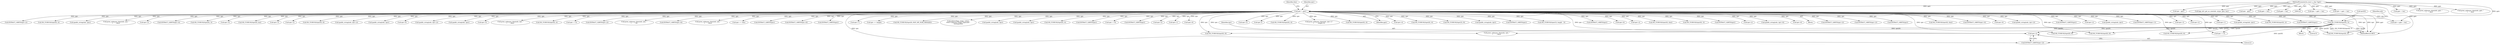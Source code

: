 digraph "0_tcpdump_50a44b6b8e4f7c127440dbd4239cf571945cc1e7@pointer" {
"1002436" [label="(Call,tptr+2)"];
"1002412" [label="(Call,ND_TCHECK2(tptr[0], 5))"];
"1000142" [label="(Call,tptr = pptr)"];
"1000128" [label="(MethodParameterIn,const u_char *pptr)"];
"1002509" [label="(Call,ND_TCHECK2(tptr[0], 8))"];
"1000142" [label="(Call,tptr = pptr)"];
"1002198" [label="(Call,EXTRACT_16BITS(tptr+2))"];
"1001649" [label="(Call,EXTRACT_16BITS(tptr))"];
"1001625" [label="(Call,tptr = pptr + len)"];
"1001073" [label="(Call,ND_TCHECK2(tptr[0], tlen))"];
"1002361" [label="(Call,EXTRACT_16BITS(tptr+4))"];
"1002329" [label="(Call,tptr+6)"];
"1002288" [label="(Call,ipaddr_string(ndo, tptr+2))"];
"1002664" [label="(Call,EXTRACT_32BITS(tptr))"];
"1002290" [label="(Call,tptr+2)"];
"1002540" [label="(Call,ipaddr_string(ndo, tptr))"];
"1002585" [label="(Call,EXTRACT_16BITS(tptr+1))"];
"1002358" [label="(Call,tptr+3)"];
"1002373" [label="(Call,tptr+2)"];
"1002586" [label="(Call,tptr+1)"];
"1000331" [label="(Call,ipaddr_string(ndo, tptr))"];
"1002155" [label="(Call,ND_TCHECK2(tptr[0], 2))"];
"1002844" [label="(Call,EXTRACT_32BITS(tptr))"];
"1002372" [label="(Call,EXTRACT_16BITS(tptr+2))"];
"1000486" [label="(Call,ND_TCHECK2(tptr[0], 4))"];
"1000567" [label="(Call,ipaddr_string(ndo, tptr))"];
"1002437" [label="(Identifier,tptr)"];
"1001617" [label="(Call,print_unknown_data(ndo, tptr, \"\n\t    \", tlen))"];
"1002247" [label="(Call,tptr+2)"];
"1002203" [label="(Call,EXTRACT_32BITS(tptr+4))"];
"1000615" [label="(Call,ND_TCHECK2(tptr[0], 3))"];
"1002209" [label="(Call,tptr+4)"];
"1000385" [label="(Call,ND_TCHECK2(tptr[0], len))"];
"1002629" [label="(Call,tptr+3)"];
"1002123" [label="(Call,tptr = pptr + len)"];
"1002225" [label="(Call,tptr+2)"];
"1002419" [label="(Identifier,ndo)"];
"1000445" [label="(Call,ND_TCHECK2(tptr[0], 8))"];
"1002302" [label="(Call,ipaddr_string(ndo, tptr+2))"];
"1002483" [label="(Call,ipaddr_string(ndo, tptr))"];
"1002251" [label="(Call,tptr+6)"];
"1002223" [label="(Call,ipaddr_string(ndo, tptr+2))"];
"1001627" [label="(Call,pptr + len)"];
"1002905" [label="(Call,print_unknown_data(ndo, pptr, \"\n\t    \", len))"];
"1002520" [label="(Call,ipaddr_string(ndo, tptr))"];
"1002204" [label="(Call,tptr+4)"];
"1001092" [label="(Call,print_unknown_data(ndo, tptr, \"\n\t    \", tlen))"];
"1000557" [label="(Call,ND_TCHECK2(tptr[0], 4))"];
"1000542" [label="(Call,tptr +=4)"];
"1000128" [label="(MethodParameterIn,const u_char *pptr)"];
"1002412" [label="(Call,ND_TCHECK2(tptr[0], 5))"];
"1002246" [label="(Call,EXTRACT_32BITS(tptr+2))"];
"1002382" [label="(Call,print_unknown_data(ndo, tptr, \"\n\t      \", 8))"];
"1002228" [label="(Call,EXTRACT_16BITS(tptr+6))"];
"1000143" [label="(Identifier,tptr)"];
"1002435" [label="(Call,EXTRACT_24BITS(tptr+2))"];
"1000682" [label="(Call,print_unknown_data(ndo, tptr, \"\n\t    \", tlen))"];
"1001097" [label="(Call,tptr += tlen)"];
"1000426" [label="(Call,EXTRACT_32BITS(tptr))"];
"1002250" [label="(Call,EXTRACT_16BITS(tptr+6))"];
"1002162" [label="(Call,EXTRACT_16BITS(tptr))"];
"1002319" [label="(Call,tptr+7)"];
"1002636" [label="(Call,tptr += length)"];
"1001642" [label="(Call,ND_TCHECK2(tptr[0], BGP_MP_NLRI_MINSIZE))"];
"1002886" [label="(Call,print_unknown_data(ndo, pptr, \"\n\t    \", len))"];
"1000170" [label="(Call,tok2str(bgp_origin_values,\n\t\t\t\t\t\t\"Unknown Origin Typecode\",\n\t\t\t\t\t\ttptr[0]))"];
"1000598" [label="(Call,ipaddr_string(ndo, tptr))"];
"1000206" [label="(Call,tptr < pptr + len)"];
"1002462" [label="(Call,ipaddr_string(ndo, tptr))"];
"1000347" [label="(Call,ND_TCHECK2(tptr[0], 4))"];
"1000493" [label="(Call,EXTRACT_32BITS(tptr))"];
"1002391" [label="(Call,tptr +=8)"];
"1000357" [label="(Call,EXTRACT_32BITS(tptr))"];
"1002451" [label="(Call,ND_TCHECK2(tptr[0], 8))"];
"1001696" [label="(Call,tptr - pptr)"];
"1002199" [label="(Call,tptr+2)"];
"1002556" [label="(Call,print_unknown_data(ndo, tptr, \"\n\t      \", tlen))"];
"1002402" [label="(Call,tptr+1)"];
"1002312" [label="(Call,tptr+6)"];
"1002915" [label="(MethodReturn,RET)"];
"1002438" [label="(Literal,2)"];
"1002304" [label="(Call,tptr+2)"];
"1002095" [label="(Call,tptr-3)"];
"1002436" [label="(Call,tptr+2)"];
"1002416" [label="(Literal,5)"];
"1000587" [label="(Call,ND_TCHECK2(tptr[0], 4))"];
"1000146" [label="(Identifier,tlen)"];
"1002627" [label="(Call,print_unknown_data(ndo, tptr+3,\"\n\t      \", length-3))"];
"1002644" [label="(Call,ND_TCHECK2(tptr[0], 4))"];
"1000144" [label="(Identifier,pptr)"];
"1002362" [label="(Call,tptr+4)"];
"1000321" [label="(Call,ND_TCHECK2(tptr[0], 4))"];
"1002613" [label="(Call,ND_TCHECK2(tptr[3], 8))"];
"1000200" [label="(Call,bgp_attr_get_as_size(ndo, atype, pptr, len))"];
"1002503" [label="(Call,ipaddr_string(ndo, tptr))"];
"1002529" [label="(Call,ND_TCHECK2(tptr[0], 8))"];
"1000622" [label="(Call,EXTRACT_16BITS(tptr))"];
"1001170" [label="(Call,tptr - pptr)"];
"1002602" [label="(Call,ND_TCHECK2(tptr[3], length - 3))"];
"1002472" [label="(Call,ND_TCHECK2(tptr[0], 8))"];
"1002440" [label="(Call,tptr +=5)"];
"1002493" [label="(Call,ND_TCHECK2(tptr[0], 4))"];
"1000406" [label="(Call,EXTRACT_16BITS(tptr))"];
"1002335" [label="(Call,tptr+6)"];
"1002353" [label="(Call,tptr+2)"];
"1000663" [label="(Call,ND_TCHECK2(tptr[0], tlen))"];
"1002413" [label="(Call,tptr[0])"];
"1002125" [label="(Call,pptr + len)"];
"1002566" [label="(Call,ND_TCHECK2(tptr[0], 3))"];
"1000461" [label="(Call,EXTRACT_32BITS(tptr))"];
"1002261" [label="(Call,tptr+2)"];
"1002396" [label="(Block,)"];
"1002207" [label="(Call,ipaddr_string(ndo, tptr+4))"];
"1002229" [label="(Call,tptr+6)"];
"1000130" [label="(Block,)"];
"1002260" [label="(Call,EXTRACT_32BITS(tptr+2))"];
"1000208" [label="(Call,pptr + len)"];
"1002436" -> "1002435"  [label="AST: "];
"1002436" -> "1002438"  [label="CFG: "];
"1002437" -> "1002436"  [label="AST: "];
"1002438" -> "1002436"  [label="AST: "];
"1002435" -> "1002436"  [label="CFG: "];
"1002412" -> "1002436"  [label="DDG: tptr[0]"];
"1000142" -> "1002436"  [label="DDG: tptr"];
"1002412" -> "1002396"  [label="AST: "];
"1002412" -> "1002416"  [label="CFG: "];
"1002413" -> "1002412"  [label="AST: "];
"1002416" -> "1002412"  [label="AST: "];
"1002419" -> "1002412"  [label="CFG: "];
"1002412" -> "1002915"  [label="DDG: tptr[0]"];
"1002412" -> "1002915"  [label="DDG: ND_TCHECK2(tptr[0], 5)"];
"1000142" -> "1002412"  [label="DDG: tptr"];
"1002412" -> "1002435"  [label="DDG: tptr[0]"];
"1002412" -> "1002440"  [label="DDG: tptr[0]"];
"1002412" -> "1002451"  [label="DDG: tptr[0]"];
"1002412" -> "1002472"  [label="DDG: tptr[0]"];
"1002412" -> "1002493"  [label="DDG: tptr[0]"];
"1002412" -> "1002509"  [label="DDG: tptr[0]"];
"1002412" -> "1002529"  [label="DDG: tptr[0]"];
"1002412" -> "1002556"  [label="DDG: tptr[0]"];
"1000142" -> "1000130"  [label="AST: "];
"1000142" -> "1000144"  [label="CFG: "];
"1000143" -> "1000142"  [label="AST: "];
"1000144" -> "1000142"  [label="AST: "];
"1000146" -> "1000142"  [label="CFG: "];
"1000142" -> "1002915"  [label="DDG: pptr"];
"1000142" -> "1002915"  [label="DDG: tptr"];
"1000128" -> "1000142"  [label="DDG: pptr"];
"1000142" -> "1000170"  [label="DDG: tptr"];
"1000142" -> "1000206"  [label="DDG: tptr"];
"1000142" -> "1000321"  [label="DDG: tptr"];
"1000142" -> "1000331"  [label="DDG: tptr"];
"1000142" -> "1000347"  [label="DDG: tptr"];
"1000142" -> "1000357"  [label="DDG: tptr"];
"1000142" -> "1000385"  [label="DDG: tptr"];
"1000142" -> "1000406"  [label="DDG: tptr"];
"1000142" -> "1000426"  [label="DDG: tptr"];
"1000142" -> "1000445"  [label="DDG: tptr"];
"1000142" -> "1000461"  [label="DDG: tptr"];
"1000142" -> "1000486"  [label="DDG: tptr"];
"1000142" -> "1000493"  [label="DDG: tptr"];
"1000142" -> "1000542"  [label="DDG: tptr"];
"1000142" -> "1000557"  [label="DDG: tptr"];
"1000142" -> "1000567"  [label="DDG: tptr"];
"1000142" -> "1000587"  [label="DDG: tptr"];
"1000142" -> "1000598"  [label="DDG: tptr"];
"1000142" -> "1000615"  [label="DDG: tptr"];
"1000142" -> "1000622"  [label="DDG: tptr"];
"1000142" -> "1000663"  [label="DDG: tptr"];
"1000142" -> "1000682"  [label="DDG: tptr"];
"1000142" -> "1001073"  [label="DDG: tptr"];
"1000142" -> "1001092"  [label="DDG: tptr"];
"1000142" -> "1001097"  [label="DDG: tptr"];
"1000142" -> "1001617"  [label="DDG: tptr"];
"1000142" -> "1001642"  [label="DDG: tptr"];
"1000142" -> "1001649"  [label="DDG: tptr"];
"1000142" -> "1002095"  [label="DDG: tptr"];
"1000142" -> "1002155"  [label="DDG: tptr"];
"1000142" -> "1002162"  [label="DDG: tptr"];
"1000142" -> "1002198"  [label="DDG: tptr"];
"1000142" -> "1002199"  [label="DDG: tptr"];
"1000142" -> "1002203"  [label="DDG: tptr"];
"1000142" -> "1002204"  [label="DDG: tptr"];
"1000142" -> "1002207"  [label="DDG: tptr"];
"1000142" -> "1002209"  [label="DDG: tptr"];
"1000142" -> "1002223"  [label="DDG: tptr"];
"1000142" -> "1002225"  [label="DDG: tptr"];
"1000142" -> "1002228"  [label="DDG: tptr"];
"1000142" -> "1002229"  [label="DDG: tptr"];
"1000142" -> "1002246"  [label="DDG: tptr"];
"1000142" -> "1002247"  [label="DDG: tptr"];
"1000142" -> "1002250"  [label="DDG: tptr"];
"1000142" -> "1002251"  [label="DDG: tptr"];
"1000142" -> "1002260"  [label="DDG: tptr"];
"1000142" -> "1002261"  [label="DDG: tptr"];
"1000142" -> "1002288"  [label="DDG: tptr"];
"1000142" -> "1002290"  [label="DDG: tptr"];
"1000142" -> "1002302"  [label="DDG: tptr"];
"1000142" -> "1002304"  [label="DDG: tptr"];
"1000142" -> "1002312"  [label="DDG: tptr"];
"1000142" -> "1002319"  [label="DDG: tptr"];
"1000142" -> "1002329"  [label="DDG: tptr"];
"1000142" -> "1002335"  [label="DDG: tptr"];
"1000142" -> "1002353"  [label="DDG: tptr"];
"1000142" -> "1002358"  [label="DDG: tptr"];
"1000142" -> "1002361"  [label="DDG: tptr"];
"1000142" -> "1002362"  [label="DDG: tptr"];
"1000142" -> "1002372"  [label="DDG: tptr"];
"1000142" -> "1002373"  [label="DDG: tptr"];
"1000142" -> "1002382"  [label="DDG: tptr"];
"1000142" -> "1002391"  [label="DDG: tptr"];
"1000142" -> "1002402"  [label="DDG: tptr"];
"1000142" -> "1002435"  [label="DDG: tptr"];
"1000142" -> "1002440"  [label="DDG: tptr"];
"1000142" -> "1002451"  [label="DDG: tptr"];
"1000142" -> "1002462"  [label="DDG: tptr"];
"1000142" -> "1002472"  [label="DDG: tptr"];
"1000142" -> "1002483"  [label="DDG: tptr"];
"1000142" -> "1002493"  [label="DDG: tptr"];
"1000142" -> "1002503"  [label="DDG: tptr"];
"1000142" -> "1002509"  [label="DDG: tptr"];
"1000142" -> "1002520"  [label="DDG: tptr"];
"1000142" -> "1002529"  [label="DDG: tptr"];
"1000142" -> "1002540"  [label="DDG: tptr"];
"1000142" -> "1002556"  [label="DDG: tptr"];
"1000142" -> "1002566"  [label="DDG: tptr"];
"1000142" -> "1002585"  [label="DDG: tptr"];
"1000142" -> "1002586"  [label="DDG: tptr"];
"1000142" -> "1002602"  [label="DDG: tptr"];
"1000142" -> "1002613"  [label="DDG: tptr"];
"1000142" -> "1002627"  [label="DDG: tptr"];
"1000142" -> "1002629"  [label="DDG: tptr"];
"1000142" -> "1002636"  [label="DDG: tptr"];
"1000142" -> "1002644"  [label="DDG: tptr"];
"1000142" -> "1002664"  [label="DDG: tptr"];
"1000142" -> "1002844"  [label="DDG: tptr"];
"1000128" -> "1000125"  [label="AST: "];
"1000128" -> "1002915"  [label="DDG: pptr"];
"1000128" -> "1000200"  [label="DDG: pptr"];
"1000128" -> "1000206"  [label="DDG: pptr"];
"1000128" -> "1000208"  [label="DDG: pptr"];
"1000128" -> "1001170"  [label="DDG: pptr"];
"1000128" -> "1001625"  [label="DDG: pptr"];
"1000128" -> "1001627"  [label="DDG: pptr"];
"1000128" -> "1001696"  [label="DDG: pptr"];
"1000128" -> "1002123"  [label="DDG: pptr"];
"1000128" -> "1002125"  [label="DDG: pptr"];
"1000128" -> "1002886"  [label="DDG: pptr"];
"1000128" -> "1002905"  [label="DDG: pptr"];
}
